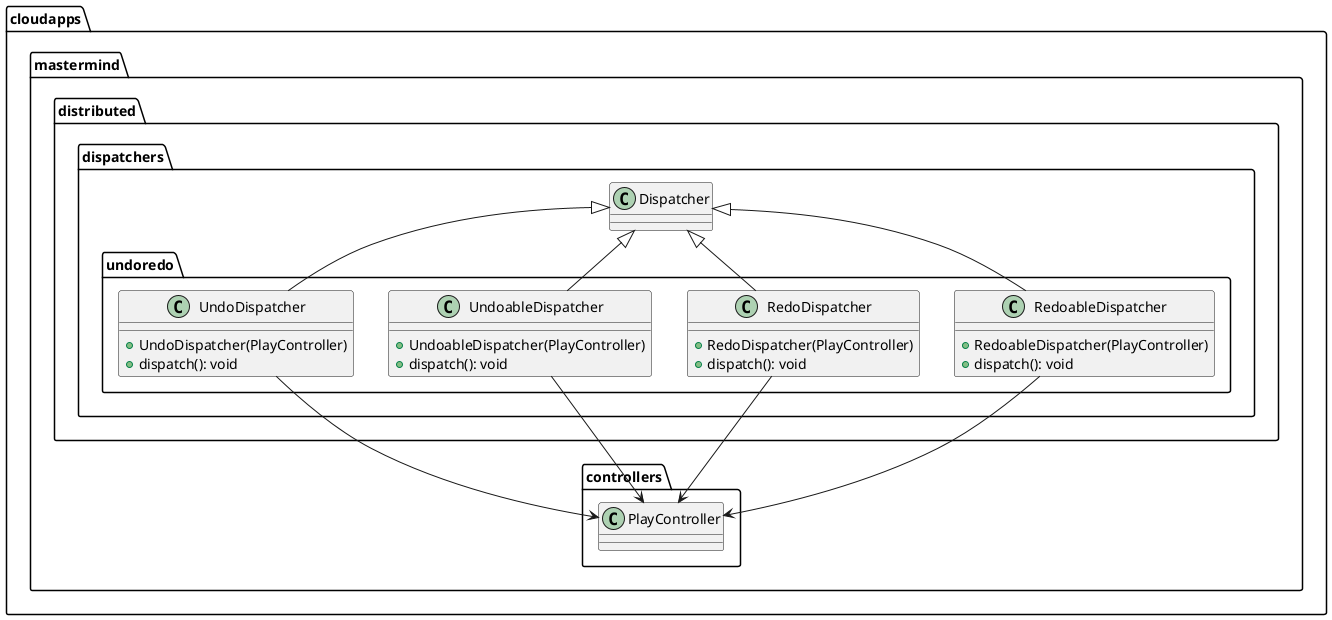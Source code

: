 @startuml Package **cloudapps.mastermind.distributed.dispatchers.undoredo**

package "cloudapps.mastermind.distributed.dispatchers.undoredo" {
  
  class RedoableDispatcher extends cloudapps.mastermind.distributed.dispatchers.Dispatcher {
    +RedoableDispatcher(PlayController)
    +dispatch(): void
  }

  class RedoDispatcher extends cloudapps.mastermind.distributed.dispatchers.Dispatcher {
    +RedoDispatcher(PlayController)
    +dispatch(): void
  }

  class UndoableDispatcher extends cloudapps.mastermind.distributed.dispatchers.Dispatcher {
    +UndoableDispatcher(PlayController)
    +dispatch(): void
  }

  class UndoDispatcher extends cloudapps.mastermind.distributed.dispatchers.Dispatcher {
    +UndoDispatcher(PlayController)
    +dispatch(): void
  }

  RedoableDispatcher --> cloudapps.mastermind.controllers.PlayController
  
  RedoDispatcher --> cloudapps.mastermind.controllers.PlayController

  UndoableDispatcher --> cloudapps.mastermind.controllers.PlayController

  UndoDispatcher --> cloudapps.mastermind.controllers.PlayController

}

@enduml
